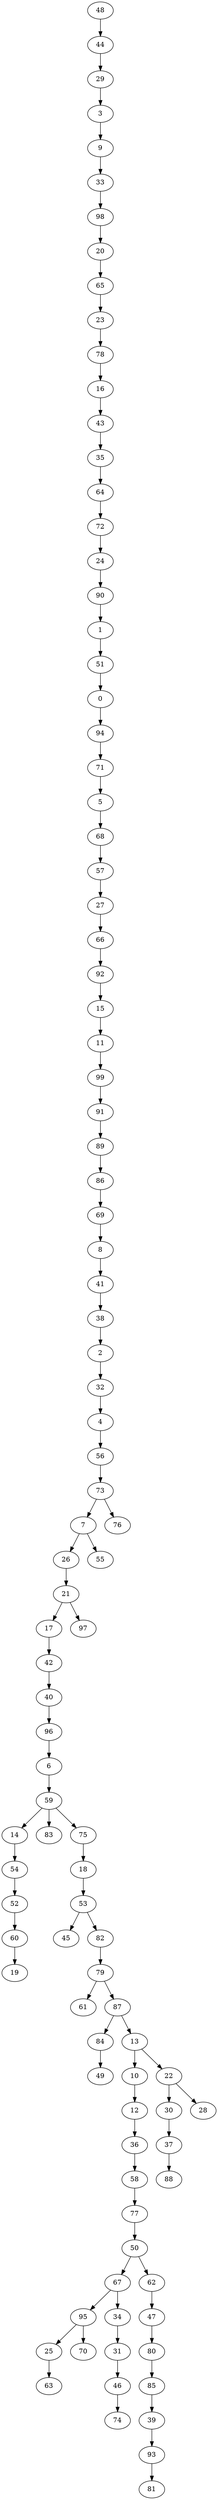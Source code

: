 digraph {
	48 [label=48]
	44 [label=44]
	29 [label=29]
	3 [label=3]
	9 [label=9]
	33 [label=33]
	98 [label=98]
	20 [label=20]
	65 [label=65]
	23 [label=23]
	78 [label=78]
	16 [label=16]
	43 [label=43]
	35 [label=35]
	64 [label=64]
	72 [label=72]
	24 [label=24]
	90 [label=90]
	1 [label=1]
	51 [label=51]
	0 [label=0]
	94 [label=94]
	71 [label=71]
	5 [label=5]
	68 [label=68]
	57 [label=57]
	27 [label=27]
	66 [label=66]
	92 [label=92]
	15 [label=15]
	11 [label=11]
	99 [label=99]
	91 [label=91]
	89 [label=89]
	86 [label=86]
	69 [label=69]
	8 [label=8]
	41 [label=41]
	38 [label=38]
	2 [label=2]
	32 [label=32]
	4 [label=4]
	56 [label=56]
	73 [label=73]
	7 [label=7]
	26 [label=26]
	21 [label=21]
	17 [label=17]
	42 [label=42]
	40 [label=40]
	96 [label=96]
	6 [label=6]
	59 [label=59]
	14 [label=14]
	54 [label=54]
	52 [label=52]
	60 [label=60]
	19 [label=19]
	83 [label=83]
	75 [label=75]
	18 [label=18]
	53 [label=53]
	45 [label=45]
	82 [label=82]
	79 [label=79]
	61 [label=61]
	87 [label=87]
	84 [label=84]
	49 [label=49]
	13 [label=13]
	10 [label=10]
	12 [label=12]
	36 [label=36]
	58 [label=58]
	77 [label=77]
	50 [label=50]
	67 [label=67]
	95 [label=95]
	25 [label=25]
	63 [label=63]
	70 [label=70]
	34 [label=34]
	31 [label=31]
	46 [label=46]
	74 [label=74]
	62 [label=62]
	47 [label=47]
	80 [label=80]
	85 [label=85]
	39 [label=39]
	93 [label=93]
	81 [label=81]
	22 [label=22]
	30 [label=30]
	37 [label=37]
	88 [label=88]
	28 [label=28]
	97 [label=97]
	55 [label=55]
	76 [label=76]
	48 -> 44
	44 -> 29
	29 -> 3
	3 -> 9
	9 -> 33
	33 -> 98
	98 -> 20
	20 -> 65
	65 -> 23
	23 -> 78
	78 -> 16
	16 -> 43
	43 -> 35
	35 -> 64
	64 -> 72
	72 -> 24
	24 -> 90
	90 -> 1
	1 -> 51
	51 -> 0
	0 -> 94
	94 -> 71
	71 -> 5
	5 -> 68
	68 -> 57
	57 -> 27
	27 -> 66
	66 -> 92
	92 -> 15
	15 -> 11
	11 -> 99
	99 -> 91
	91 -> 89
	89 -> 86
	86 -> 69
	69 -> 8
	8 -> 41
	41 -> 38
	38 -> 2
	2 -> 32
	32 -> 4
	4 -> 56
	56 -> 73
	73 -> 7
	7 -> 26
	26 -> 21
	21 -> 17
	17 -> 42
	42 -> 40
	40 -> 96
	96 -> 6
	6 -> 59
	59 -> 14
	14 -> 54
	54 -> 52
	52 -> 60
	60 -> 19
	59 -> 83
	59 -> 75
	75 -> 18
	18 -> 53
	53 -> 45
	53 -> 82
	82 -> 79
	79 -> 61
	79 -> 87
	87 -> 84
	84 -> 49
	87 -> 13
	13 -> 10
	10 -> 12
	12 -> 36
	36 -> 58
	58 -> 77
	77 -> 50
	50 -> 67
	67 -> 95
	95 -> 25
	25 -> 63
	95 -> 70
	67 -> 34
	34 -> 31
	31 -> 46
	46 -> 74
	50 -> 62
	62 -> 47
	47 -> 80
	80 -> 85
	85 -> 39
	39 -> 93
	93 -> 81
	13 -> 22
	22 -> 30
	30 -> 37
	37 -> 88
	22 -> 28
	21 -> 97
	7 -> 55
	73 -> 76
}